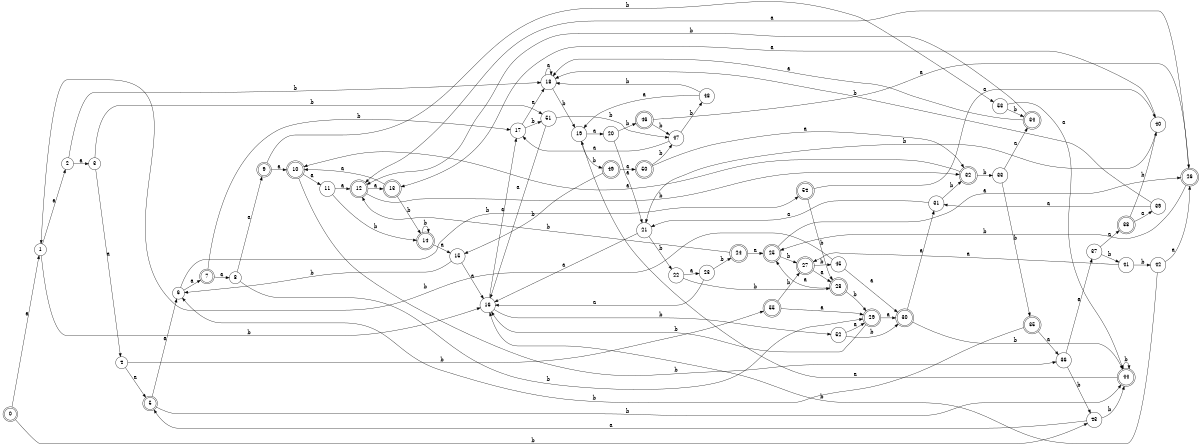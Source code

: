 digraph n45_10 {
__start0 [label="" shape="none"];

rankdir=LR;
size="8,5";

s0 [style="rounded,filled", color="black", fillcolor="white" shape="doublecircle", label="0"];
s1 [style="filled", color="black", fillcolor="white" shape="circle", label="1"];
s2 [style="filled", color="black", fillcolor="white" shape="circle", label="2"];
s3 [style="filled", color="black", fillcolor="white" shape="circle", label="3"];
s4 [style="filled", color="black", fillcolor="white" shape="circle", label="4"];
s5 [style="rounded,filled", color="black", fillcolor="white" shape="doublecircle", label="5"];
s6 [style="filled", color="black", fillcolor="white" shape="circle", label="6"];
s7 [style="rounded,filled", color="black", fillcolor="white" shape="doublecircle", label="7"];
s8 [style="filled", color="black", fillcolor="white" shape="circle", label="8"];
s9 [style="rounded,filled", color="black", fillcolor="white" shape="doublecircle", label="9"];
s10 [style="rounded,filled", color="black", fillcolor="white" shape="doublecircle", label="10"];
s11 [style="filled", color="black", fillcolor="white" shape="circle", label="11"];
s12 [style="rounded,filled", color="black", fillcolor="white" shape="doublecircle", label="12"];
s13 [style="rounded,filled", color="black", fillcolor="white" shape="doublecircle", label="13"];
s14 [style="rounded,filled", color="black", fillcolor="white" shape="doublecircle", label="14"];
s15 [style="filled", color="black", fillcolor="white" shape="circle", label="15"];
s16 [style="filled", color="black", fillcolor="white" shape="circle", label="16"];
s17 [style="filled", color="black", fillcolor="white" shape="circle", label="17"];
s18 [style="filled", color="black", fillcolor="white" shape="circle", label="18"];
s19 [style="filled", color="black", fillcolor="white" shape="circle", label="19"];
s20 [style="filled", color="black", fillcolor="white" shape="circle", label="20"];
s21 [style="filled", color="black", fillcolor="white" shape="circle", label="21"];
s22 [style="filled", color="black", fillcolor="white" shape="circle", label="22"];
s23 [style="filled", color="black", fillcolor="white" shape="circle", label="23"];
s24 [style="rounded,filled", color="black", fillcolor="white" shape="doublecircle", label="24"];
s25 [style="rounded,filled", color="black", fillcolor="white" shape="doublecircle", label="25"];
s26 [style="rounded,filled", color="black", fillcolor="white" shape="doublecircle", label="26"];
s27 [style="rounded,filled", color="black", fillcolor="white" shape="doublecircle", label="27"];
s28 [style="rounded,filled", color="black", fillcolor="white" shape="doublecircle", label="28"];
s29 [style="rounded,filled", color="black", fillcolor="white" shape="doublecircle", label="29"];
s30 [style="rounded,filled", color="black", fillcolor="white" shape="doublecircle", label="30"];
s31 [style="filled", color="black", fillcolor="white" shape="circle", label="31"];
s32 [style="rounded,filled", color="black", fillcolor="white" shape="doublecircle", label="32"];
s33 [style="filled", color="black", fillcolor="white" shape="circle", label="33"];
s34 [style="rounded,filled", color="black", fillcolor="white" shape="doublecircle", label="34"];
s35 [style="rounded,filled", color="black", fillcolor="white" shape="doublecircle", label="35"];
s36 [style="filled", color="black", fillcolor="white" shape="circle", label="36"];
s37 [style="filled", color="black", fillcolor="white" shape="circle", label="37"];
s38 [style="rounded,filled", color="black", fillcolor="white" shape="doublecircle", label="38"];
s39 [style="filled", color="black", fillcolor="white" shape="circle", label="39"];
s40 [style="filled", color="black", fillcolor="white" shape="circle", label="40"];
s41 [style="filled", color="black", fillcolor="white" shape="circle", label="41"];
s42 [style="filled", color="black", fillcolor="white" shape="circle", label="42"];
s43 [style="filled", color="black", fillcolor="white" shape="circle", label="43"];
s44 [style="rounded,filled", color="black", fillcolor="white" shape="doublecircle", label="44"];
s45 [style="filled", color="black", fillcolor="white" shape="circle", label="45"];
s46 [style="rounded,filled", color="black", fillcolor="white" shape="doublecircle", label="46"];
s47 [style="filled", color="black", fillcolor="white" shape="circle", label="47"];
s48 [style="filled", color="black", fillcolor="white" shape="circle", label="48"];
s49 [style="rounded,filled", color="black", fillcolor="white" shape="doublecircle", label="49"];
s50 [style="rounded,filled", color="black", fillcolor="white" shape="doublecircle", label="50"];
s51 [style="filled", color="black", fillcolor="white" shape="circle", label="51"];
s52 [style="filled", color="black", fillcolor="white" shape="circle", label="52"];
s53 [style="filled", color="black", fillcolor="white" shape="circle", label="53"];
s54 [style="rounded,filled", color="black", fillcolor="white" shape="doublecircle", label="54"];
s55 [style="rounded,filled", color="black", fillcolor="white" shape="doublecircle", label="55"];
s0 -> s1 [label="a"];
s0 -> s43 [label="b"];
s1 -> s2 [label="a"];
s1 -> s16 [label="b"];
s2 -> s3 [label="a"];
s2 -> s18 [label="b"];
s3 -> s4 [label="a"];
s3 -> s51 [label="b"];
s4 -> s5 [label="a"];
s4 -> s55 [label="b"];
s5 -> s6 [label="a"];
s5 -> s44 [label="b"];
s6 -> s7 [label="a"];
s6 -> s54 [label="b"];
s7 -> s8 [label="a"];
s7 -> s17 [label="b"];
s8 -> s9 [label="a"];
s8 -> s29 [label="b"];
s9 -> s10 [label="a"];
s9 -> s53 [label="b"];
s10 -> s11 [label="a"];
s10 -> s36 [label="b"];
s11 -> s12 [label="a"];
s11 -> s14 [label="b"];
s12 -> s13 [label="a"];
s12 -> s32 [label="b"];
s13 -> s10 [label="a"];
s13 -> s14 [label="b"];
s14 -> s15 [label="a"];
s14 -> s14 [label="b"];
s15 -> s16 [label="a"];
s15 -> s6 [label="b"];
s16 -> s17 [label="a"];
s16 -> s52 [label="b"];
s17 -> s18 [label="a"];
s17 -> s51 [label="b"];
s18 -> s18 [label="a"];
s18 -> s19 [label="b"];
s19 -> s20 [label="a"];
s19 -> s49 [label="b"];
s20 -> s21 [label="a"];
s20 -> s46 [label="b"];
s21 -> s16 [label="a"];
s21 -> s22 [label="b"];
s22 -> s23 [label="a"];
s22 -> s28 [label="b"];
s23 -> s16 [label="a"];
s23 -> s24 [label="b"];
s24 -> s25 [label="a"];
s24 -> s12 [label="b"];
s25 -> s26 [label="a"];
s25 -> s27 [label="b"];
s26 -> s12 [label="a"];
s26 -> s25 [label="b"];
s27 -> s28 [label="a"];
s27 -> s45 [label="b"];
s28 -> s25 [label="a"];
s28 -> s29 [label="b"];
s29 -> s30 [label="a"];
s29 -> s16 [label="b"];
s30 -> s31 [label="a"];
s30 -> s44 [label="b"];
s31 -> s21 [label="a"];
s31 -> s32 [label="b"];
s32 -> s10 [label="a"];
s32 -> s33 [label="b"];
s33 -> s34 [label="a"];
s33 -> s35 [label="b"];
s34 -> s18 [label="a"];
s34 -> s12 [label="b"];
s35 -> s36 [label="a"];
s35 -> s6 [label="b"];
s36 -> s37 [label="a"];
s36 -> s43 [label="b"];
s37 -> s38 [label="a"];
s37 -> s41 [label="b"];
s38 -> s39 [label="a"];
s38 -> s40 [label="b"];
s39 -> s31 [label="a"];
s39 -> s18 [label="b"];
s40 -> s13 [label="a"];
s40 -> s21 [label="b"];
s41 -> s27 [label="a"];
s41 -> s42 [label="b"];
s42 -> s26 [label="a"];
s42 -> s16 [label="b"];
s43 -> s5 [label="a"];
s43 -> s44 [label="b"];
s44 -> s19 [label="a"];
s44 -> s44 [label="b"];
s45 -> s30 [label="a"];
s45 -> s1 [label="b"];
s46 -> s26 [label="a"];
s46 -> s47 [label="b"];
s47 -> s17 [label="a"];
s47 -> s48 [label="b"];
s48 -> s19 [label="a"];
s48 -> s18 [label="b"];
s49 -> s50 [label="a"];
s49 -> s15 [label="b"];
s50 -> s32 [label="a"];
s50 -> s47 [label="b"];
s51 -> s16 [label="a"];
s51 -> s47 [label="b"];
s52 -> s29 [label="a"];
s52 -> s30 [label="b"];
s53 -> s44 [label="a"];
s53 -> s34 [label="b"];
s54 -> s40 [label="a"];
s54 -> s28 [label="b"];
s55 -> s29 [label="a"];
s55 -> s27 [label="b"];

}
